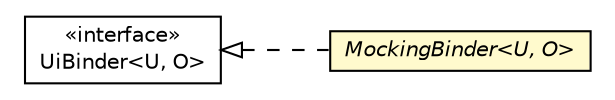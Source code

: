 #!/usr/local/bin/dot
#
# Class diagram 
# Generated by UMLGraph version R5_6-24-gf6e263 (http://www.umlgraph.org/)
#

digraph G {
	edge [fontname="Helvetica",fontsize=10,labelfontname="Helvetica",labelfontsize=10];
	node [fontname="Helvetica",fontsize=10,shape=plaintext];
	nodesep=0.25;
	ranksep=0.5;
	rankdir=LR;
	// com.gwtplatform.tester.MockingBinder<U, O>
	c257578 [label=<<table title="com.gwtplatform.tester.MockingBinder" border="0" cellborder="1" cellspacing="0" cellpadding="2" port="p" bgcolor="lemonChiffon" href="./MockingBinder.html">
		<tr><td><table border="0" cellspacing="0" cellpadding="1">
<tr><td align="center" balign="center"><font face="Helvetica-Oblique"> MockingBinder&lt;U, O&gt; </font></td></tr>
		</table></td></tr>
		</table>>, URL="./MockingBinder.html", fontname="Helvetica", fontcolor="black", fontsize=10.0];
	//com.gwtplatform.tester.MockingBinder<U, O> implements com.google.gwt.uibinder.client.UiBinder<U, O>
	c258092:p -> c257578:p [dir=back,arrowtail=empty,style=dashed];
	// com.google.gwt.uibinder.client.UiBinder<U, O>
	c258092 [label=<<table title="com.google.gwt.uibinder.client.UiBinder" border="0" cellborder="1" cellspacing="0" cellpadding="2" port="p" href="http://google-web-toolkit.googlecode.com/svn/javadoc/latest/com/google/gwt/uibinder/client/UiBinder.html">
		<tr><td><table border="0" cellspacing="0" cellpadding="1">
<tr><td align="center" balign="center"> &#171;interface&#187; </td></tr>
<tr><td align="center" balign="center"> UiBinder&lt;U, O&gt; </td></tr>
		</table></td></tr>
		</table>>, URL="http://google-web-toolkit.googlecode.com/svn/javadoc/latest/com/google/gwt/uibinder/client/UiBinder.html", fontname="Helvetica", fontcolor="black", fontsize=10.0];
}

